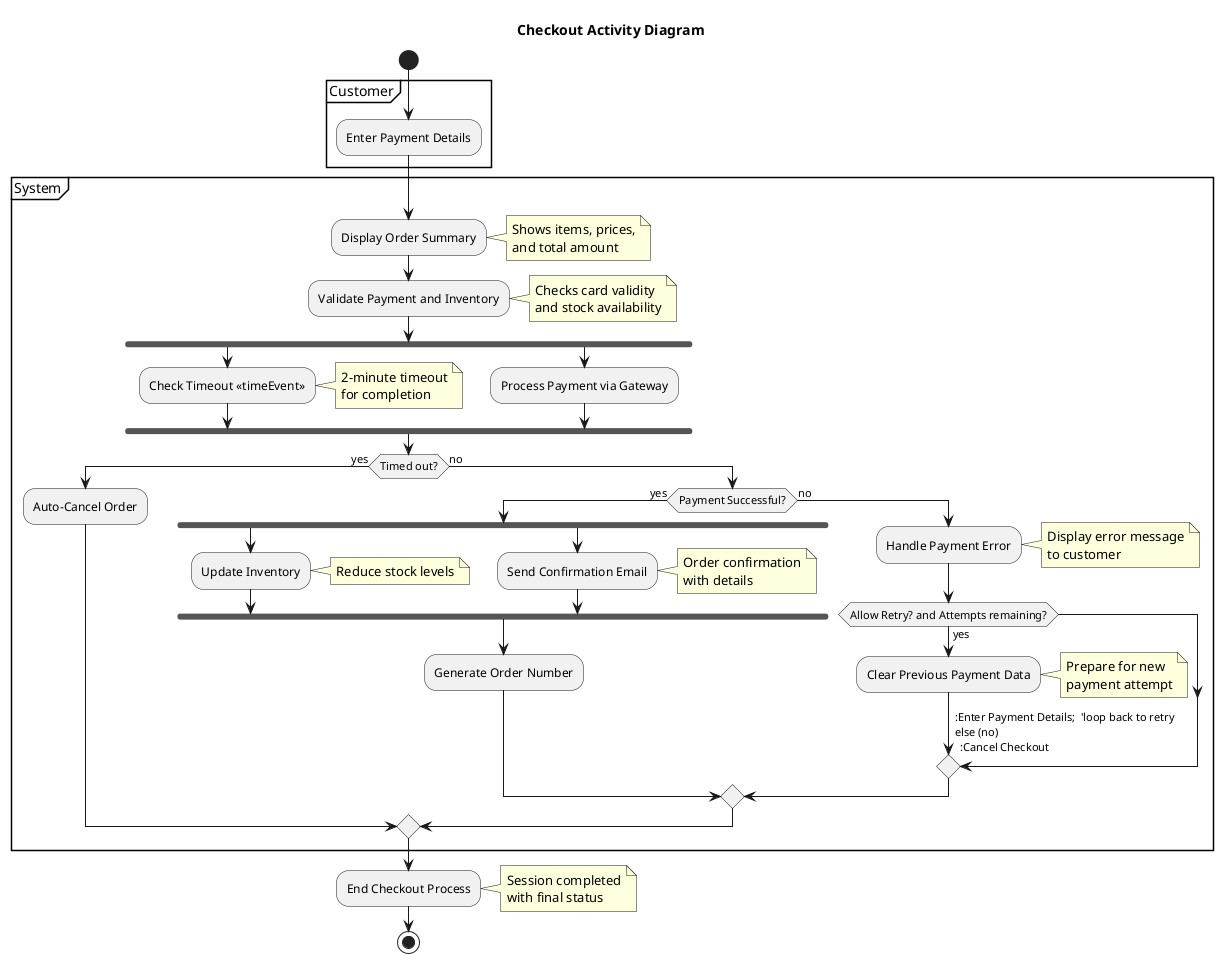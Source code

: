 @startuml
title Checkout Activity Diagram

start

partition Customer {
  :Enter Payment Details;
}

partition System {
  :Display Order Summary;
  note right: Shows items, prices,\nand total amount

  :Validate Payment and Inventory;
  note right: Checks card validity\nand stock availability

  fork
    :Check Timeout <<timeEvent>>;
    note right: 2-minute timeout\nfor completion
  fork again
    :Process Payment via Gateway;
  end fork

  if (Timed out?) then (yes)
    :Auto-Cancel Order;
  else (no)
    if (Payment Successful?) then (yes)
      fork
        :Update Inventory;
        note right: Reduce stock levels
      fork again
        :Send Confirmation Email;
        note right: Order confirmation\nwith details
      end fork
      :Generate Order Number;
    else (no)
      :Handle Payment Error;
      note right: Display error message\nto customer

      if (Allow Retry? and Attempts remaining?) then (yes)
        :Clear Previous Payment Data;
        note right: Prepare for new\npayment attempt
        -> :Enter Payment Details;  'loop back to retry
      else (no)
        :Cancel Checkout;
      endif
    endif
  endif
}

:End Checkout Process;
note right: Session completed\nwith final status

stop
@enduml
